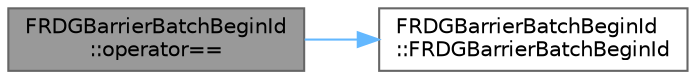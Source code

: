 digraph "FRDGBarrierBatchBeginId::operator=="
{
 // INTERACTIVE_SVG=YES
 // LATEX_PDF_SIZE
  bgcolor="transparent";
  edge [fontname=Helvetica,fontsize=10,labelfontname=Helvetica,labelfontsize=10];
  node [fontname=Helvetica,fontsize=10,shape=box,height=0.2,width=0.4];
  rankdir="LR";
  Node1 [id="Node000001",label="FRDGBarrierBatchBeginId\l::operator==",height=0.2,width=0.4,color="gray40", fillcolor="grey60", style="filled", fontcolor="black",tooltip=" "];
  Node1 -> Node2 [id="edge1_Node000001_Node000002",color="steelblue1",style="solid",tooltip=" "];
  Node2 [id="Node000002",label="FRDGBarrierBatchBeginId\l::FRDGBarrierBatchBeginId",height=0.2,width=0.4,color="grey40", fillcolor="white", style="filled",URL="$de/d2e/structFRDGBarrierBatchBeginId.html#ac4a2480f87302f7913cf465178337146",tooltip=" "];
}
